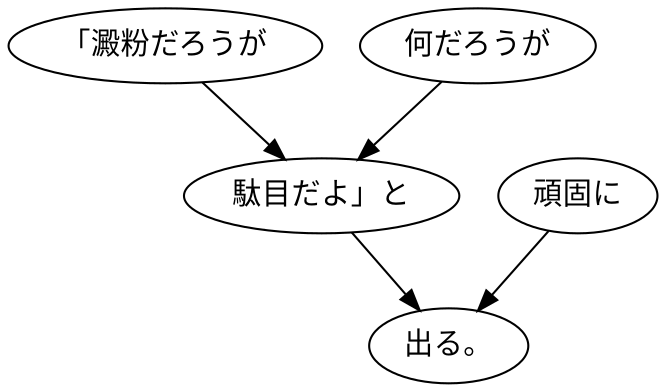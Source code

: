 digraph graph462 {
	node0 [label="「澱粉だろうが"];
	node1 [label="何だろうが"];
	node2 [label="駄目だよ」と"];
	node3 [label="頑固に"];
	node4 [label="出る。"];
	node0 -> node2;
	node1 -> node2;
	node2 -> node4;
	node3 -> node4;
}
